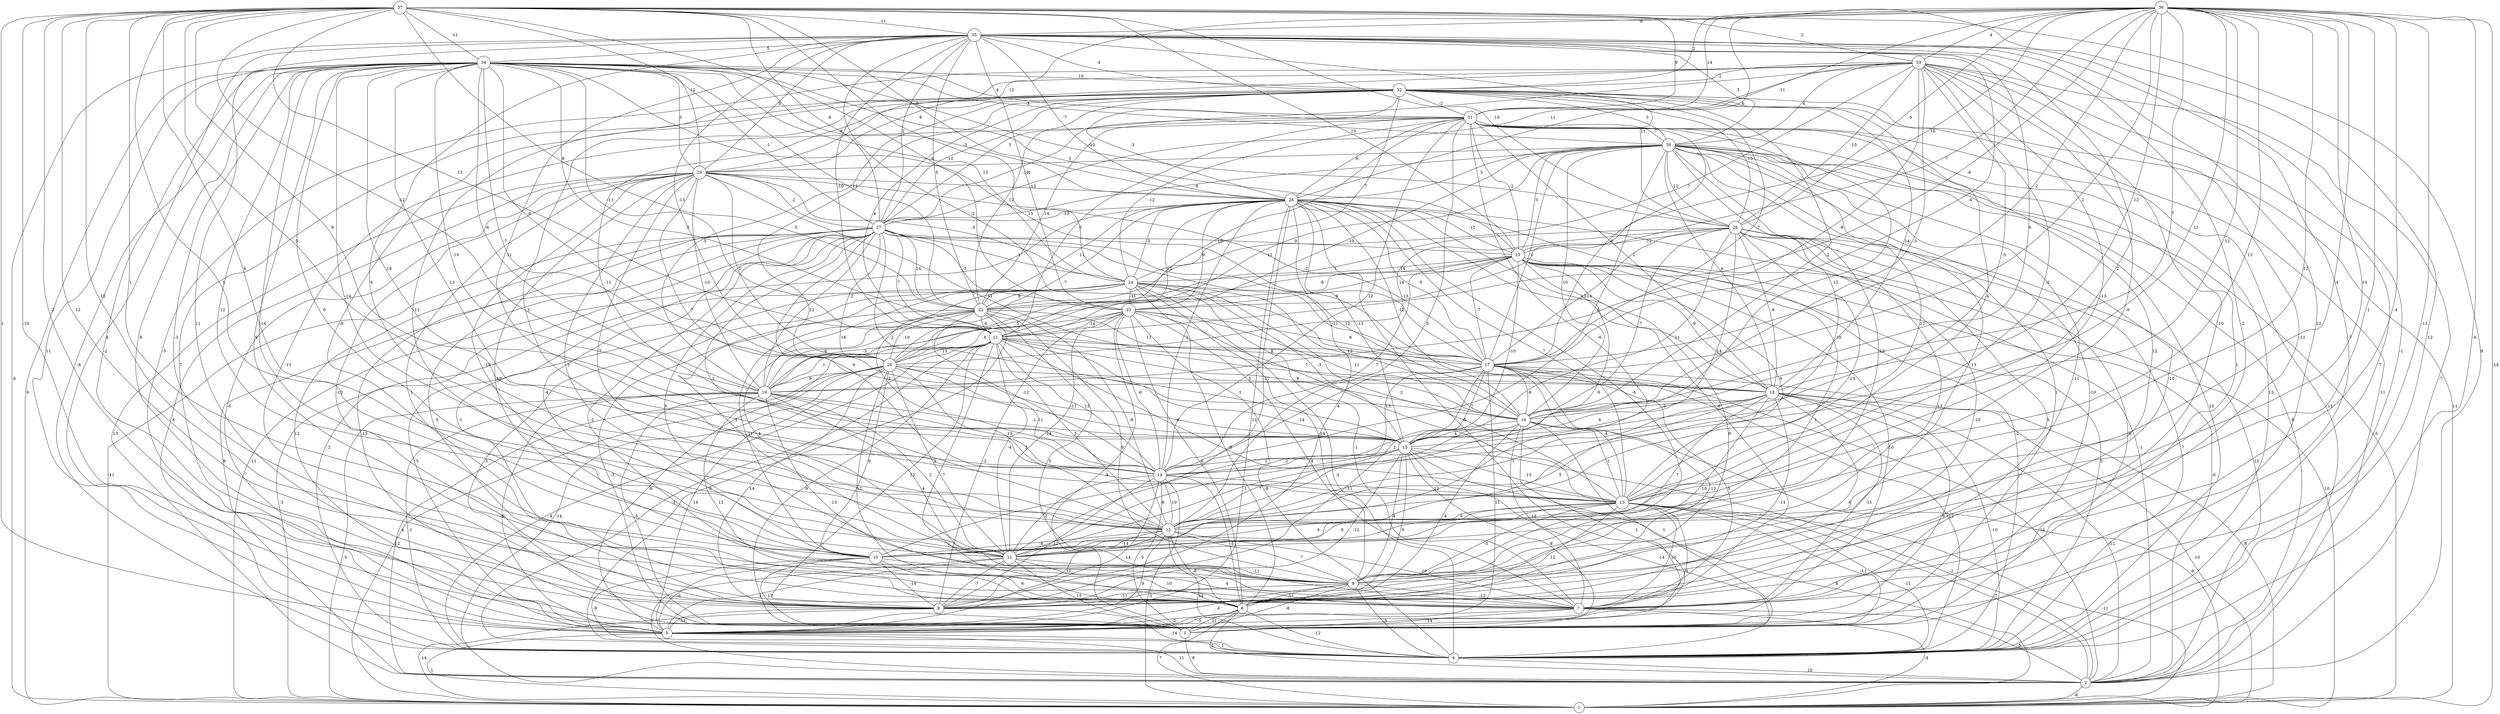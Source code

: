 graph { 
	 fontname="Helvetica,Arial,sans-serif" 
	 node [shape = circle]; 
	 37 -- 2 [label = "9"];
	 37 -- 3 [label = "-10"];
	 37 -- 4 [label = "12"];
	 37 -- 5 [label = "1"];
	 37 -- 7 [label = "12"];
	 37 -- 8 [label = "-2"];
	 37 -- 9 [label = "-12"];
	 37 -- 10 [label = "1"];
	 37 -- 11 [label = "1"];
	 37 -- 12 [label = "4"];
	 37 -- 14 [label = "-3"];
	 37 -- 15 [label = "9"];
	 37 -- 19 [label = "-12"];
	 37 -- 21 [label = "13"];
	 37 -- 22 [label = "-8"];
	 37 -- 23 [label = "-9"];
	 37 -- 24 [label = "-3"];
	 37 -- 25 [label = "10"];
	 37 -- 26 [label = "-10"];
	 37 -- 27 [label = "-6"];
	 37 -- 28 [label = "9"];
	 37 -- 29 [label = "-12"];
	 37 -- 31 [label = "9"];
	 37 -- 33 [label = "2"];
	 37 -- 34 [label = "-11"];
	 37 -- 35 [label = "-11"];
	 36 -- 1 [label = "-14"];
	 36 -- 4 [label = "-6"];
	 36 -- 5 [label = "-13"];
	 36 -- 6 [label = "-4"];
	 36 -- 8 [label = "1"];
	 36 -- 10 [label = "-4"];
	 36 -- 11 [label = "10"];
	 36 -- 12 [label = "12"];
	 36 -- 13 [label = "13"];
	 36 -- 14 [label = "-12"];
	 36 -- 15 [label = "11"];
	 36 -- 16 [label = "7"];
	 36 -- 17 [label = "-2"];
	 36 -- 18 [label = "12"];
	 36 -- 19 [label = "2"];
	 36 -- 21 [label = "-6"];
	 36 -- 23 [label = "7"];
	 36 -- 25 [label = "10"];
	 36 -- 26 [label = "6"];
	 36 -- 27 [label = "11"];
	 36 -- 28 [label = "6"];
	 36 -- 29 [label = "12"];
	 36 -- 31 [label = "14"];
	 36 -- 32 [label = "2"];
	 36 -- 33 [label = "4"];
	 36 -- 35 [label = "-8"];
	 35 -- 1 [label = "-8"];
	 35 -- 3 [label = "-7"];
	 35 -- 4 [label = "-1"];
	 35 -- 5 [label = "4"];
	 35 -- 6 [label = "-2"];
	 35 -- 7 [label = "12"];
	 35 -- 8 [label = "11"];
	 35 -- 12 [label = "4"];
	 35 -- 13 [label = "2"];
	 35 -- 14 [label = "11"];
	 35 -- 16 [label = "6"];
	 35 -- 17 [label = "-4"];
	 35 -- 18 [label = "-3"];
	 35 -- 20 [label = "-13"];
	 35 -- 21 [label = "-10"];
	 35 -- 22 [label = "5"];
	 35 -- 23 [label = "-1"];
	 35 -- 26 [label = "11"];
	 35 -- 27 [label = "2"];
	 35 -- 28 [label = "-7"];
	 35 -- 29 [label = "8"];
	 35 -- 30 [label = "3"];
	 35 -- 32 [label = "4"];
	 35 -- 34 [label = "5"];
	 34 -- 1 [label = "6"];
	 34 -- 3 [label = "-2"];
	 34 -- 4 [label = "-8"];
	 34 -- 5 [label = "11"];
	 34 -- 6 [label = "-3"];
	 34 -- 7 [label = "9"];
	 34 -- 8 [label = "8"];
	 34 -- 9 [label = "-14"];
	 34 -- 10 [label = "12"];
	 34 -- 11 [label = "6"];
	 34 -- 12 [label = "-14"];
	 34 -- 13 [label = "13"];
	 34 -- 14 [label = "14"];
	 34 -- 15 [label = "-10"];
	 34 -- 16 [label = "-7"];
	 34 -- 17 [label = "13"];
	 34 -- 18 [label = "2"];
	 34 -- 19 [label = "-6"];
	 34 -- 20 [label = "-6"];
	 34 -- 21 [label = "-11"];
	 34 -- 22 [label = "11"];
	 34 -- 24 [label = "13"];
	 34 -- 25 [label = "3"];
	 34 -- 26 [label = "-10"];
	 34 -- 27 [label = "-1"];
	 34 -- 28 [label = "-8"];
	 34 -- 29 [label = "3"];
	 34 -- 30 [label = "-3"];
	 34 -- 31 [label = "4"];
	 34 -- 32 [label = "10"];
	 33 -- 2 [label = "-7"];
	 33 -- 4 [label = "7"];
	 33 -- 5 [label = "-5"];
	 33 -- 7 [label = "-13"];
	 33 -- 9 [label = "-10"];
	 33 -- 10 [label = "-9"];
	 33 -- 11 [label = "-13"];
	 33 -- 12 [label = "-13"];
	 33 -- 13 [label = "-2"];
	 33 -- 15 [label = "-5"];
	 33 -- 16 [label = "-3"];
	 33 -- 19 [label = "-8"];
	 33 -- 22 [label = "7"];
	 33 -- 26 [label = "-10"];
	 33 -- 27 [label = "3"];
	 33 -- 29 [label = "8"];
	 33 -- 30 [label = "4"];
	 33 -- 31 [label = "-11"];
	 33 -- 32 [label = "2"];
	 32 -- 1 [label = "11"];
	 32 -- 2 [label = "11"];
	 32 -- 5 [label = "7"];
	 32 -- 10 [label = "-8"];
	 32 -- 12 [label = "3"];
	 32 -- 13 [label = "4"];
	 32 -- 14 [label = "-11"];
	 32 -- 16 [label = "-2"];
	 32 -- 17 [label = "7"];
	 32 -- 18 [label = "14"];
	 32 -- 19 [label = "-5"];
	 32 -- 20 [label = "5"];
	 32 -- 21 [label = "4"];
	 32 -- 22 [label = "12"];
	 32 -- 24 [label = "7"];
	 32 -- 26 [label = "-13"];
	 32 -- 27 [label = "10"];
	 32 -- 28 [label = "-3"];
	 32 -- 30 [label = "3"];
	 32 -- 31 [label = "-2"];
	 31 -- 2 [label = "-11"];
	 31 -- 4 [label = "13"];
	 31 -- 7 [label = "1"];
	 31 -- 8 [label = "-13"];
	 31 -- 9 [label = "12"];
	 31 -- 11 [label = "-6"];
	 31 -- 12 [label = "5"];
	 31 -- 14 [label = "12"];
	 31 -- 15 [label = "12"];
	 31 -- 17 [label = "-6"];
	 31 -- 18 [label = "2"];
	 31 -- 20 [label = "-10"];
	 31 -- 21 [label = "6"];
	 31 -- 22 [label = "14"];
	 31 -- 24 [label = "-12"];
	 31 -- 25 [label = "-2"];
	 31 -- 27 [label = "-10"];
	 31 -- 28 [label = "6"];
	 31 -- 30 [label = "-7"];
	 30 -- 1 [label = "-5"];
	 30 -- 2 [label = "8"];
	 30 -- 3 [label = "-10"];
	 30 -- 4 [label = "10"];
	 30 -- 5 [label = "1"];
	 30 -- 6 [label = "-11"];
	 30 -- 7 [label = "-10"];
	 30 -- 9 [label = "13"];
	 30 -- 10 [label = "-13"];
	 30 -- 12 [label = "10"];
	 30 -- 13 [label = "12"];
	 30 -- 14 [label = "5"];
	 30 -- 16 [label = "10"];
	 30 -- 17 [label = "1"];
	 30 -- 18 [label = "4"];
	 30 -- 20 [label = "12"];
	 30 -- 21 [label = "-10"];
	 30 -- 25 [label = "5"];
	 30 -- 26 [label = "12"];
	 30 -- 27 [label = "-8"];
	 30 -- 28 [label = "5"];
	 30 -- 29 [label = "7"];
	 29 -- 2 [label = "13"];
	 29 -- 4 [label = "6"];
	 29 -- 5 [label = "-6"];
	 29 -- 6 [label = "1"];
	 29 -- 8 [label = "-10"];
	 29 -- 9 [label = "-10"];
	 29 -- 10 [label = "-10"];
	 29 -- 11 [label = "5"];
	 29 -- 12 [label = "-7"];
	 29 -- 15 [label = "-7"];
	 29 -- 16 [label = "-11"];
	 29 -- 17 [label = "-2"];
	 29 -- 19 [label = "-10"];
	 29 -- 20 [label = "2"];
	 29 -- 24 [label = "-3"];
	 29 -- 27 [label = "-2"];
	 29 -- 28 [label = "13"];
	 28 -- 1 [label = "-11"];
	 28 -- 2 [label = "-1"];
	 28 -- 3 [label = "-5"];
	 28 -- 4 [label = "-2"];
	 28 -- 5 [label = "13"];
	 28 -- 7 [label = "-8"];
	 28 -- 8 [label = "4"];
	 28 -- 9 [label = "-4"];
	 28 -- 11 [label = "-11"];
	 28 -- 13 [label = "7"];
	 28 -- 14 [label = "2"];
	 28 -- 15 [label = "-13"];
	 28 -- 16 [label = "-12"];
	 28 -- 17 [label = "9"];
	 28 -- 18 [label = "13"];
	 28 -- 20 [label = "-7"];
	 28 -- 21 [label = "13"];
	 28 -- 22 [label = "11"];
	 28 -- 23 [label = "9"];
	 28 -- 24 [label = "-5"];
	 28 -- 25 [label = "-12"];
	 28 -- 27 [label = "-13"];
	 27 -- 1 [label = "-11"];
	 27 -- 2 [label = "9"];
	 27 -- 3 [label = "-13"];
	 27 -- 4 [label = "2"];
	 27 -- 5 [label = "12"];
	 27 -- 6 [label = "1"];
	 27 -- 7 [label = "-2"];
	 27 -- 8 [label = "-5"];
	 27 -- 9 [label = "5"];
	 27 -- 10 [label = "-4"];
	 27 -- 12 [label = "1"];
	 27 -- 13 [label = "6"];
	 27 -- 15 [label = "-2"];
	 27 -- 16 [label = "12"];
	 27 -- 17 [label = "6"];
	 27 -- 19 [label = "12"];
	 27 -- 20 [label = "-2"];
	 27 -- 21 [label = "7"];
	 27 -- 22 [label = "14"];
	 27 -- 23 [label = "-3"];
	 27 -- 24 [label = "1"];
	 27 -- 25 [label = "9"];
	 26 -- 2 [label = "12"];
	 26 -- 3 [label = "-6"];
	 26 -- 4 [label = "7"];
	 26 -- 6 [label = "5"];
	 26 -- 8 [label = "-10"];
	 26 -- 9 [label = "13"];
	 26 -- 12 [label = "-13"];
	 26 -- 14 [label = "14"];
	 26 -- 15 [label = "11"];
	 26 -- 16 [label = "-7"];
	 26 -- 17 [label = "-14"];
	 26 -- 18 [label = "-8"];
	 26 -- 20 [label = "-13"];
	 26 -- 22 [label = "1"];
	 26 -- 25 [label = "-12"];
	 25 -- 1 [label = "10"];
	 25 -- 2 [label = "-6"];
	 25 -- 4 [label = "3"];
	 25 -- 5 [label = "10"];
	 25 -- 8 [label = "9"];
	 25 -- 9 [label = "1"];
	 25 -- 12 [label = "-9"];
	 25 -- 13 [label = "9"];
	 25 -- 14 [label = "7"];
	 25 -- 15 [label = "-10"];
	 25 -- 17 [label = "-7"];
	 25 -- 18 [label = "-9"];
	 25 -- 19 [label = "-5"];
	 25 -- 22 [label = "-8"];
	 25 -- 23 [label = "14"];
	 25 -- 24 [label = "14"];
	 24 -- 1 [label = "-3"];
	 24 -- 3 [label = "3"];
	 24 -- 4 [label = "-3"];
	 24 -- 5 [label = "-5"];
	 24 -- 6 [label = "-9"];
	 24 -- 7 [label = "-1"];
	 24 -- 9 [label = "-14"];
	 24 -- 11 [label = "-1"];
	 24 -- 13 [label = "2"];
	 24 -- 14 [label = "-2"];
	 24 -- 15 [label = "-3"];
	 24 -- 16 [label = "12"];
	 24 -- 17 [label = "-11"];
	 24 -- 19 [label = "14"];
	 24 -- 22 [label = "9"];
	 24 -- 23 [label = "-11"];
	 23 -- 3 [label = "4"];
	 23 -- 4 [label = "-9"];
	 23 -- 6 [label = "6"];
	 23 -- 7 [label = "4"];
	 23 -- 8 [label = "-2"];
	 23 -- 11 [label = "14"];
	 23 -- 13 [label = "-13"];
	 23 -- 14 [label = "-6"];
	 23 -- 16 [label = "11"];
	 23 -- 17 [label = "-6"];
	 23 -- 19 [label = "-3"];
	 23 -- 20 [label = "6"];
	 23 -- 21 [label = "14"];
	 22 -- 3 [label = "-3"];
	 22 -- 4 [label = "8"];
	 22 -- 7 [label = "3"];
	 22 -- 9 [label = "9"];
	 22 -- 10 [label = "-11"];
	 22 -- 11 [label = "4"];
	 22 -- 12 [label = "-9"];
	 22 -- 14 [label = "-12"];
	 22 -- 17 [label = "11"];
	 22 -- 19 [label = "-6"];
	 22 -- 20 [label = "-10"];
	 22 -- 21 [label = "-6"];
	 21 -- 2 [label = "4"];
	 21 -- 3 [label = "9"];
	 21 -- 4 [label = "-1"];
	 21 -- 5 [label = "-6"];
	 21 -- 6 [label = "-7"];
	 21 -- 8 [label = "12"];
	 21 -- 11 [label = "-4"];
	 21 -- 12 [label = "3"];
	 21 -- 13 [label = "6"];
	 21 -- 14 [label = "13"];
	 21 -- 15 [label = "-1"];
	 21 -- 16 [label = "9"];
	 21 -- 17 [label = "8"];
	 21 -- 18 [label = "7"];
	 21 -- 19 [label = "1"];
	 21 -- 20 [label = "13"];
	 20 -- 1 [label = "12"];
	 20 -- 2 [label = "4"];
	 20 -- 4 [label = "-14"];
	 20 -- 5 [label = "14"];
	 20 -- 6 [label = "12"];
	 20 -- 8 [label = "14"];
	 20 -- 10 [label = "6"];
	 20 -- 11 [label = "2"];
	 20 -- 12 [label = "3"];
	 20 -- 14 [label = "11"];
	 20 -- 15 [label = "-11"];
	 20 -- 18 [label = "5"];
	 20 -- 19 [label = "9"];
	 19 -- 1 [label = "-5"];
	 19 -- 3 [label = "-5"];
	 19 -- 4 [label = "-1"];
	 19 -- 5 [label = "6"];
	 19 -- 6 [label = "12"];
	 19 -- 7 [label = "-13"];
	 19 -- 9 [label = "4"];
	 19 -- 11 [label = "2"];
	 19 -- 14 [label = "-13"];
	 19 -- 15 [label = "-1"];
	 18 -- 1 [label = "-10"];
	 18 -- 2 [label = "-12"];
	 18 -- 4 [label = "-10"];
	 18 -- 5 [label = "6"];
	 18 -- 6 [label = "-6"];
	 18 -- 7 [label = "-11"];
	 18 -- 8 [label = "-14"];
	 18 -- 9 [label = "-10"];
	 18 -- 10 [label = "5"];
	 18 -- 11 [label = "7"];
	 18 -- 12 [label = "1"];
	 18 -- 15 [label = "6"];
	 18 -- 16 [label = "-5"];
	 17 -- 1 [label = "-8"];
	 17 -- 2 [label = "14"];
	 17 -- 4 [label = "12"];
	 17 -- 5 [label = "11"];
	 17 -- 6 [label = "-13"];
	 17 -- 7 [label = "5"];
	 17 -- 8 [label = "-11"];
	 17 -- 10 [label = "1"];
	 17 -- 13 [label = "-4"];
	 17 -- 14 [label = "-14"];
	 17 -- 15 [label = "7"];
	 17 -- 16 [label = "-8"];
	 16 -- 1 [label = "-9"];
	 16 -- 3 [label = "1"];
	 16 -- 5 [label = "-1"];
	 16 -- 6 [label = "-4"];
	 16 -- 7 [label = "-13"];
	 16 -- 11 [label = "-1"];
	 16 -- 13 [label = "1"];
	 16 -- 14 [label = "2"];
	 16 -- 15 [label = "-4"];
	 15 -- 1 [label = "8"];
	 15 -- 2 [label = "-2"];
	 15 -- 3 [label = "8"];
	 15 -- 4 [label = "-14"];
	 15 -- 6 [label = "9"];
	 15 -- 8 [label = "-12"];
	 15 -- 9 [label = "4"];
	 15 -- 11 [label = "-6"];
	 15 -- 12 [label = "7"];
	 15 -- 13 [label = "-13"];
	 15 -- 14 [label = "-2"];
	 14 -- 1 [label = "-3"];
	 14 -- 3 [label = "-5"];
	 14 -- 5 [label = "-14"];
	 14 -- 6 [label = "-5"];
	 14 -- 8 [label = "12"];
	 14 -- 11 [label = "-2"];
	 14 -- 12 [label = "10"];
	 14 -- 13 [label = "12"];
	 13 -- 1 [label = "-11"];
	 13 -- 2 [label = "-7"];
	 13 -- 3 [label = "-11"];
	 13 -- 4 [label = "-11"];
	 13 -- 5 [label = "9"];
	 13 -- 6 [label = "12"];
	 13 -- 7 [label = "10"];
	 13 -- 9 [label = "-5"];
	 13 -- 10 [label = "4"];
	 13 -- 11 [label = "9"];
	 13 -- 12 [label = "9"];
	 12 -- 4 [label = "14"];
	 12 -- 5 [label = "9"];
	 12 -- 6 [label = "-8"];
	 12 -- 7 [label = "-10"];
	 12 -- 8 [label = "11"];
	 12 -- 9 [label = "7"];
	 12 -- 10 [label = "-8"];
	 12 -- 11 [label = "-14"];
	 11 -- 2 [label = "1"];
	 11 -- 3 [label = "13"];
	 11 -- 5 [label = "-1"];
	 11 -- 6 [label = "10"];
	 11 -- 8 [label = "-7"];
	 11 -- 9 [label = "-11"];
	 10 -- 3 [label = "-13"];
	 10 -- 4 [label = "-9"];
	 10 -- 5 [label = "-6"];
	 10 -- 6 [label = "6"];
	 10 -- 7 [label = "4"];
	 10 -- 8 [label = "-14"];
	 9 -- 3 [label = "-8"];
	 9 -- 4 [label = "3"];
	 9 -- 5 [label = "4"];
	 9 -- 6 [label = "11"];
	 9 -- 7 [label = "-13"];
	 9 -- 8 [label = "-11"];
	 8 -- 1 [label = "-14"];
	 8 -- 4 [label = "-14"];
	 8 -- 5 [label = "-11"];
	 7 -- 1 [label = "-4"];
	 7 -- 2 [label = "5"];
	 7 -- 3 [label = "14"];
	 7 -- 5 [label = "-5"];
	 6 -- 1 [label = "7"];
	 6 -- 2 [label = "2"];
	 6 -- 3 [label = "11"];
	 6 -- 4 [label = "-12"];
	 6 -- 5 [label = "-2"];
	 5 -- 1 [label = "1"];
	 5 -- 2 [label = "11"];
	 5 -- 4 [label = "1"];
	 4 -- 2 [label = "10"];
	 3 -- 2 [label = "8"];
	 2 -- 1 [label = "-8"];
	 1;
	 2;
	 3;
	 4;
	 5;
	 6;
	 7;
	 8;
	 9;
	 10;
	 11;
	 12;
	 13;
	 14;
	 15;
	 16;
	 17;
	 18;
	 19;
	 20;
	 21;
	 22;
	 23;
	 24;
	 25;
	 26;
	 27;
	 28;
	 29;
	 30;
	 31;
	 32;
	 33;
	 34;
	 35;
	 36;
	 37;
}
